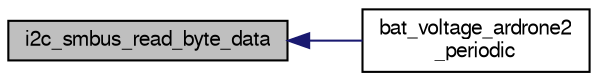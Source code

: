 digraph "i2c_smbus_read_byte_data"
{
  edge [fontname="FreeSans",fontsize="10",labelfontname="FreeSans",labelfontsize="10"];
  node [fontname="FreeSans",fontsize="10",shape=record];
  rankdir="LR";
  Node1 [label="i2c_smbus_read_byte_data",height=0.2,width=0.4,color="black", fillcolor="grey75", style="filled", fontcolor="black"];
  Node1 -> Node2 [dir="back",color="midnightblue",fontsize="10",style="solid",fontname="FreeSans"];
  Node2 [label="bat_voltage_ardrone2\l_periodic",height=0.2,width=0.4,color="black", fillcolor="white", style="filled",URL="$bat__voltage__ardrone2_8h.html#a29f655da1d6e283a278fa280cc567b01"];
}
